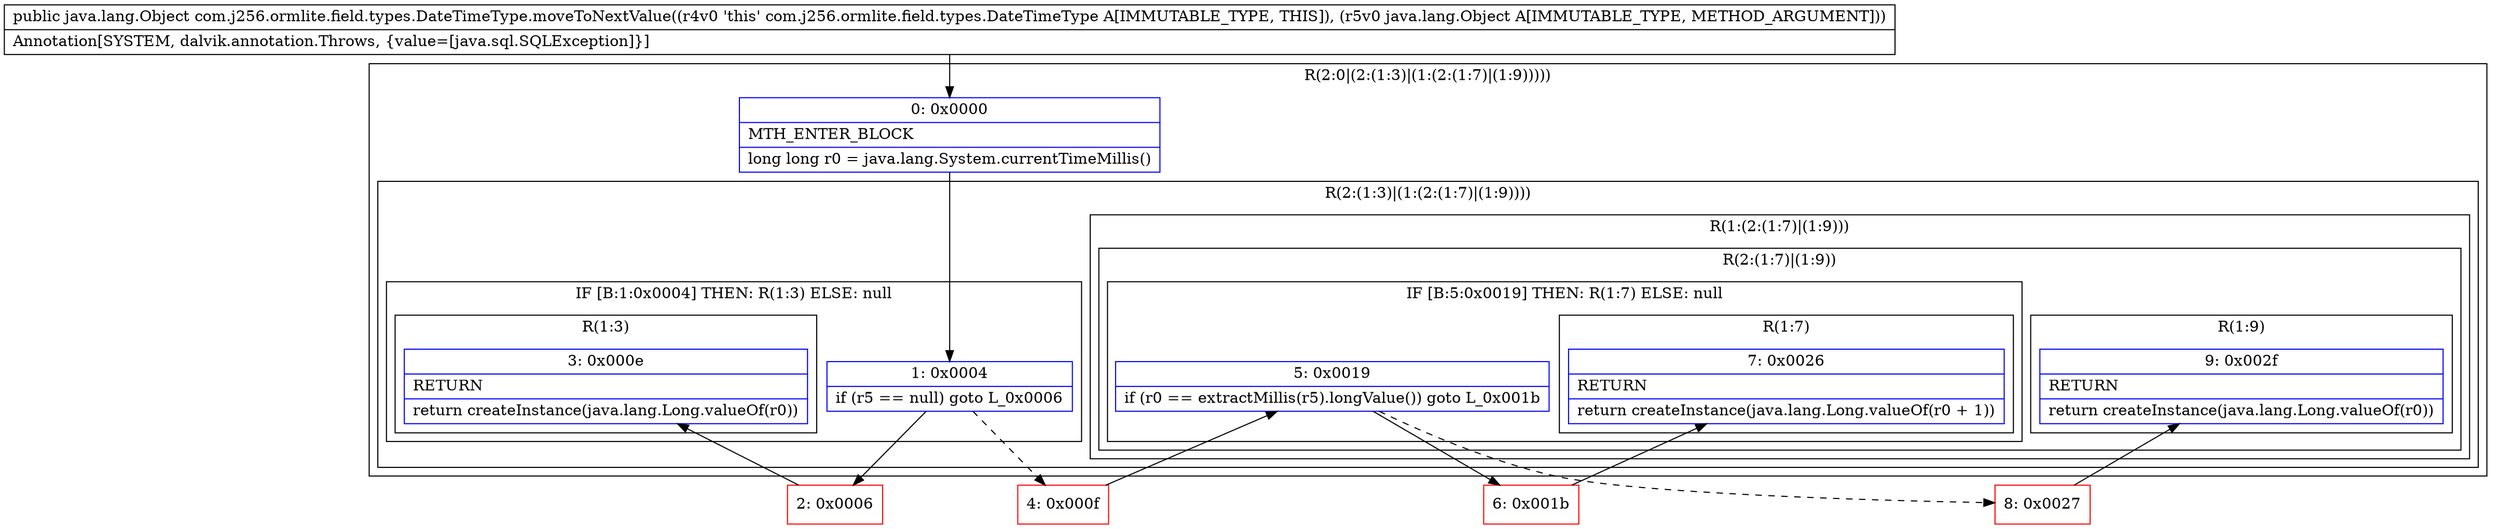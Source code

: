 digraph "CFG forcom.j256.ormlite.field.types.DateTimeType.moveToNextValue(Ljava\/lang\/Object;)Ljava\/lang\/Object;" {
subgraph cluster_Region_1767221825 {
label = "R(2:0|(2:(1:3)|(1:(2:(1:7)|(1:9)))))";
node [shape=record,color=blue];
Node_0 [shape=record,label="{0\:\ 0x0000|MTH_ENTER_BLOCK\l|long long r0 = java.lang.System.currentTimeMillis()\l}"];
subgraph cluster_Region_1092307903 {
label = "R(2:(1:3)|(1:(2:(1:7)|(1:9))))";
node [shape=record,color=blue];
subgraph cluster_IfRegion_438872362 {
label = "IF [B:1:0x0004] THEN: R(1:3) ELSE: null";
node [shape=record,color=blue];
Node_1 [shape=record,label="{1\:\ 0x0004|if (r5 == null) goto L_0x0006\l}"];
subgraph cluster_Region_768395623 {
label = "R(1:3)";
node [shape=record,color=blue];
Node_3 [shape=record,label="{3\:\ 0x000e|RETURN\l|return createInstance(java.lang.Long.valueOf(r0))\l}"];
}
}
subgraph cluster_Region_906090182 {
label = "R(1:(2:(1:7)|(1:9)))";
node [shape=record,color=blue];
subgraph cluster_Region_2129130224 {
label = "R(2:(1:7)|(1:9))";
node [shape=record,color=blue];
subgraph cluster_IfRegion_1419821462 {
label = "IF [B:5:0x0019] THEN: R(1:7) ELSE: null";
node [shape=record,color=blue];
Node_5 [shape=record,label="{5\:\ 0x0019|if (r0 == extractMillis(r5).longValue()) goto L_0x001b\l}"];
subgraph cluster_Region_1506137624 {
label = "R(1:7)";
node [shape=record,color=blue];
Node_7 [shape=record,label="{7\:\ 0x0026|RETURN\l|return createInstance(java.lang.Long.valueOf(r0 + 1))\l}"];
}
}
subgraph cluster_Region_486959299 {
label = "R(1:9)";
node [shape=record,color=blue];
Node_9 [shape=record,label="{9\:\ 0x002f|RETURN\l|return createInstance(java.lang.Long.valueOf(r0))\l}"];
}
}
}
}
}
Node_2 [shape=record,color=red,label="{2\:\ 0x0006}"];
Node_4 [shape=record,color=red,label="{4\:\ 0x000f}"];
Node_6 [shape=record,color=red,label="{6\:\ 0x001b}"];
Node_8 [shape=record,color=red,label="{8\:\ 0x0027}"];
MethodNode[shape=record,label="{public java.lang.Object com.j256.ormlite.field.types.DateTimeType.moveToNextValue((r4v0 'this' com.j256.ormlite.field.types.DateTimeType A[IMMUTABLE_TYPE, THIS]), (r5v0 java.lang.Object A[IMMUTABLE_TYPE, METHOD_ARGUMENT]))  | Annotation[SYSTEM, dalvik.annotation.Throws, \{value=[java.sql.SQLException]\}]\l}"];
MethodNode -> Node_0;
Node_0 -> Node_1;
Node_1 -> Node_2;
Node_1 -> Node_4[style=dashed];
Node_5 -> Node_6;
Node_5 -> Node_8[style=dashed];
Node_2 -> Node_3;
Node_4 -> Node_5;
Node_6 -> Node_7;
Node_8 -> Node_9;
}

